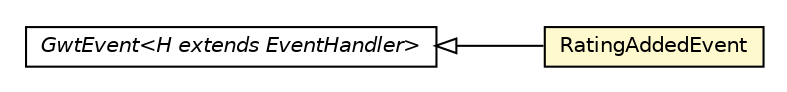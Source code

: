 #!/usr/local/bin/dot
#
# Class diagram 
# Generated by UMLGraph version R5_6-24-gf6e263 (http://www.umlgraph.org/)
#

digraph G {
	edge [fontname="Helvetica",fontsize=10,labelfontname="Helvetica",labelfontsize=10];
	node [fontname="Helvetica",fontsize=10,shape=plaintext];
	nodesep=0.25;
	ranksep=0.5;
	rankdir=LR;
	// com.gwtplatform.carstore.client.application.rating.event.RatingAddedEvent
	c309920 [label=<<table title="com.gwtplatform.carstore.client.application.rating.event.RatingAddedEvent" border="0" cellborder="1" cellspacing="0" cellpadding="2" port="p" bgcolor="lemonChiffon" href="./RatingAddedEvent.html">
		<tr><td><table border="0" cellspacing="0" cellpadding="1">
<tr><td align="center" balign="center"> RatingAddedEvent </td></tr>
		</table></td></tr>
		</table>>, URL="./RatingAddedEvent.html", fontname="Helvetica", fontcolor="black", fontsize=10.0];
	//com.gwtplatform.carstore.client.application.rating.event.RatingAddedEvent extends com.google.gwt.event.shared.GwtEvent<com.gwtplatform.carstore.client.application.rating.event.RatingAddedEvent.RatingAddedHandler>
	c310072:p -> c309920:p [dir=back,arrowtail=empty];
	// com.google.gwt.event.shared.GwtEvent<H extends com.google.gwt.event.shared.EventHandler>
	c310072 [label=<<table title="com.google.gwt.event.shared.GwtEvent" border="0" cellborder="1" cellspacing="0" cellpadding="2" port="p" href="http://google-web-toolkit.googlecode.com/svn/javadoc/latest/com/google/gwt/event/shared/GwtEvent.html">
		<tr><td><table border="0" cellspacing="0" cellpadding="1">
<tr><td align="center" balign="center"><font face="Helvetica-Oblique"> GwtEvent&lt;H extends EventHandler&gt; </font></td></tr>
		</table></td></tr>
		</table>>, URL="http://google-web-toolkit.googlecode.com/svn/javadoc/latest/com/google/gwt/event/shared/GwtEvent.html", fontname="Helvetica", fontcolor="black", fontsize=10.0];
}

